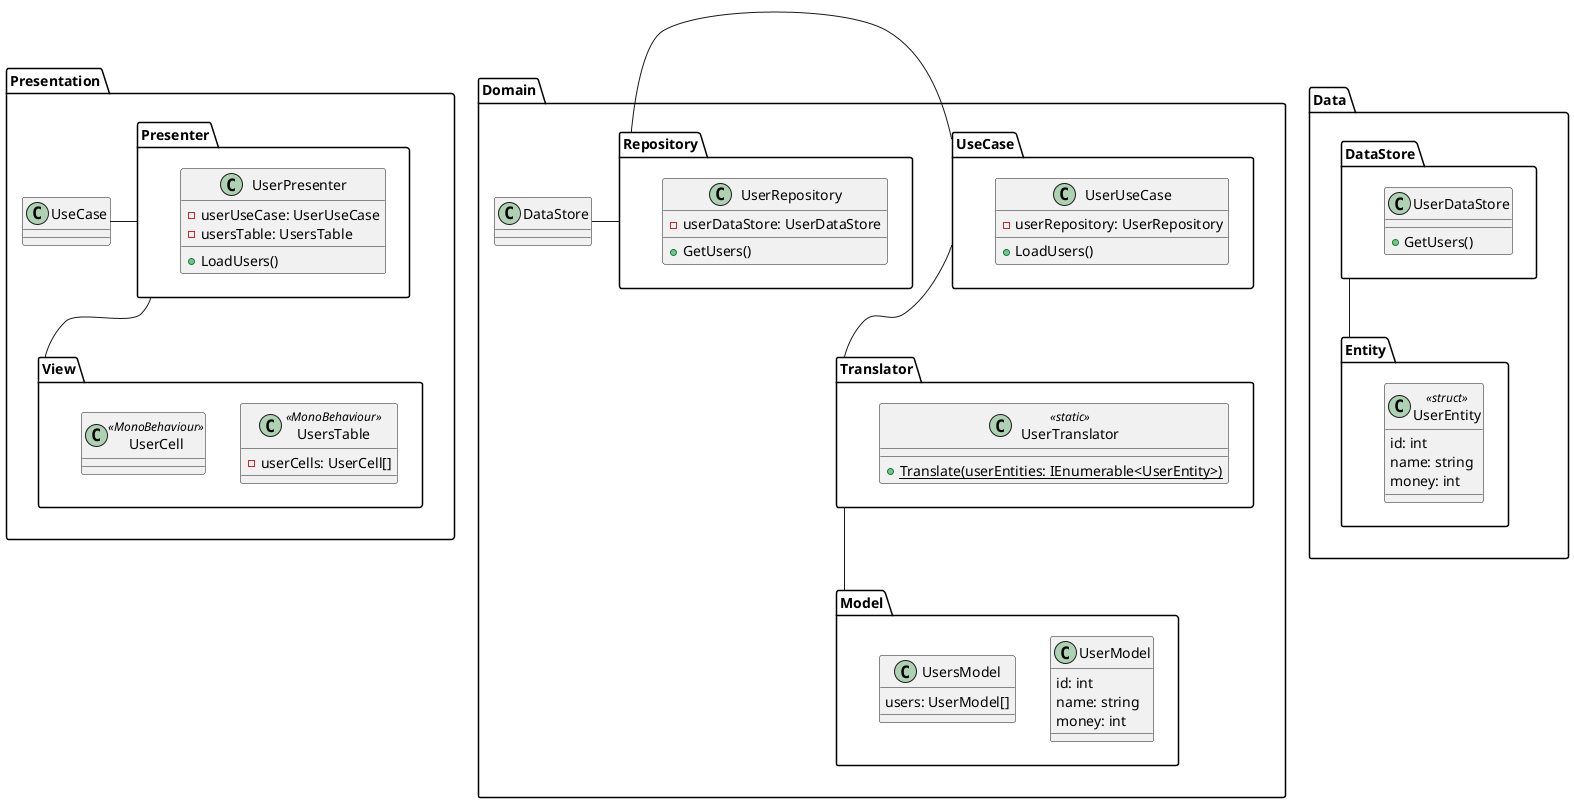 ﻿'ユーザーデータがたまってるデータベースにリクエストしてレスポンスが帰ってきてワールドに変化があるところまで
'clean architectureベースで

@startuml
package Presentation
{
    package View
    {
        class UsersTable << MonoBehaviour >>
        {
            - userCells: UserCell[]
        }
        
        class UserCell << MonoBehaviour >>
        {
            
        }
    }
    
    package Presenter
    {
        class UserPresenter
        {
            - userUseCase: UserUseCase
            - usersTable: UsersTable
            
            + LoadUsers()
        }
    }
    
    Presenter -down- View
    Presenter -right- UseCase
}

package Domain
{
    package Model
    {
        class UserModel
        {
            id: int
            name: string
            money: int
        }
        
        class UsersModel
        {
            users: UserModel[]
        }
    }
    
    package Translator
    {
        class UserTranslator <<static>>
        {
            + {static} Translate(userEntities: IEnumerable<UserEntity>)
        }
    }
    
    package UseCase
    {
        class UserUseCase
        {
            - userRepository: UserRepository
            + LoadUsers()
        }
    }
    
    package Repository
    {
        class UserRepository
        {
            - userDataStore: UserDataStore
            + GetUsers()
        }
    }
    
    UseCase -down- Translator
    Translator -down- Model
    UseCase -right- Repository
    Repository -right- DataStore
}

package Data
{
    package DataStore
    {
        class UserDataStore
        {
            + GetUsers()
        }
    }
    
    package Entity
    {
        class UserEntity << struct >>
        {
            id: int
            name: string
            money: int
        }
    }
    
    DataStore -down- Entity
}

@enduml